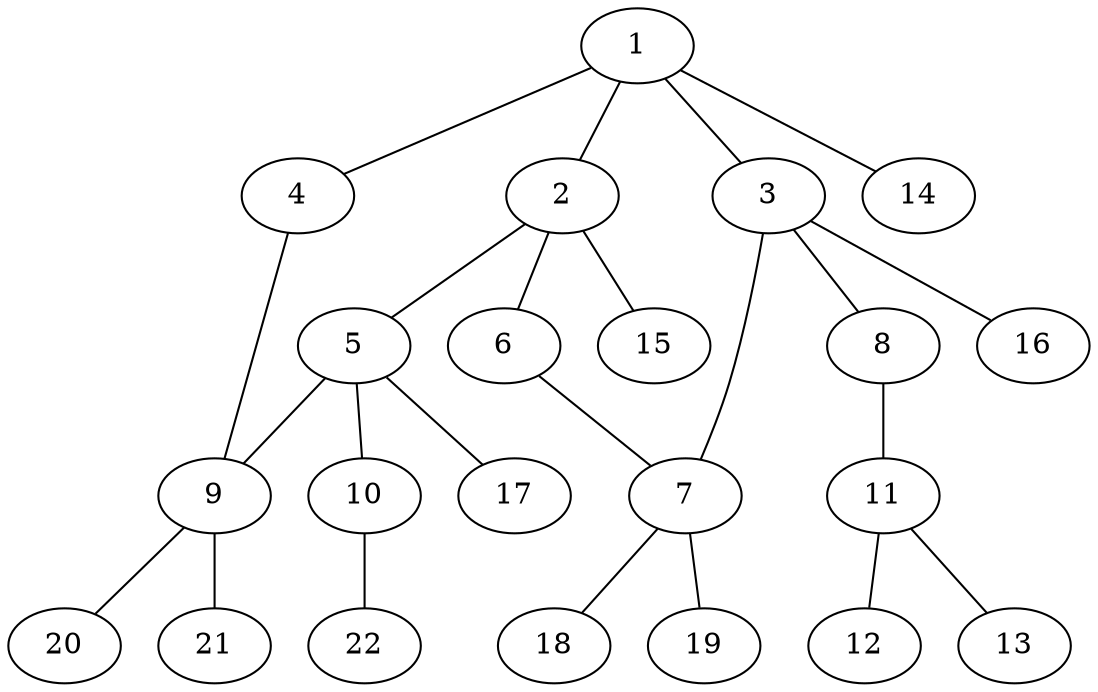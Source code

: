graph molecule_1121 {
	1	 [chem=C];
	2	 [chem=C];
	1 -- 2	 [valence=1];
	3	 [chem=C];
	1 -- 3	 [valence=1];
	4	 [chem=O];
	1 -- 4	 [valence=1];
	14	 [chem=H];
	1 -- 14	 [valence=1];
	5	 [chem=C];
	2 -- 5	 [valence=1];
	6	 [chem=O];
	2 -- 6	 [valence=1];
	15	 [chem=H];
	2 -- 15	 [valence=1];
	7	 [chem=C];
	3 -- 7	 [valence=1];
	8	 [chem=O];
	3 -- 8	 [valence=1];
	16	 [chem=H];
	3 -- 16	 [valence=1];
	9	 [chem=C];
	4 -- 9	 [valence=1];
	5 -- 9	 [valence=1];
	10	 [chem=O];
	5 -- 10	 [valence=1];
	17	 [chem=H];
	5 -- 17	 [valence=1];
	6 -- 7	 [valence=1];
	18	 [chem=H];
	7 -- 18	 [valence=1];
	19	 [chem=H];
	7 -- 19	 [valence=1];
	11	 [chem=N];
	8 -- 11	 [valence=1];
	20	 [chem=H];
	9 -- 20	 [valence=1];
	21	 [chem=H];
	9 -- 21	 [valence=1];
	22	 [chem=H];
	10 -- 22	 [valence=1];
	12	 [chem=O];
	11 -- 12	 [valence=2];
	13	 [chem=O];
	11 -- 13	 [valence=1];
}

